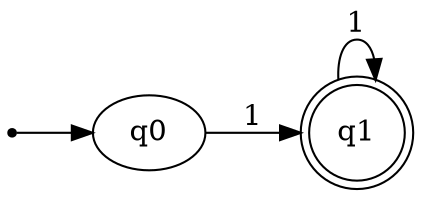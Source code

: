digraph{

rankdir=LR;
inic[shape=point];

inic->q0;

q0->q1 [label="1"];
q1->q1 [label="1"];
q1[shape=doublecircle];
}
